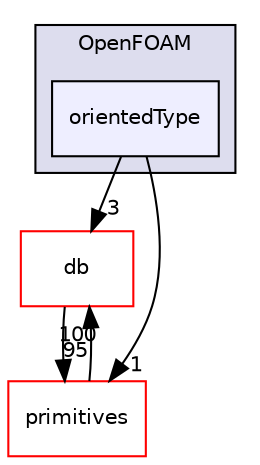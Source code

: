 digraph "src/OpenFOAM/orientedType" {
  bgcolor=transparent;
  compound=true
  node [ fontsize="10", fontname="Helvetica"];
  edge [ labelfontsize="10", labelfontname="Helvetica"];
  subgraph clusterdir_c5473ff19b20e6ec4dfe5c310b3778a8 {
    graph [ bgcolor="#ddddee", pencolor="black", label="OpenFOAM" fontname="Helvetica", fontsize="10", URL="dir_c5473ff19b20e6ec4dfe5c310b3778a8.html"]
  dir_4752927e977386a4f2541ecc801be037 [shape=box, label="orientedType", style="filled", fillcolor="#eeeeff", pencolor="black", URL="dir_4752927e977386a4f2541ecc801be037.html"];
  }
  dir_63c634f7a7cfd679ac26c67fb30fc32f [shape=box label="db" color="red" URL="dir_63c634f7a7cfd679ac26c67fb30fc32f.html"];
  dir_3e50f45338116b169052b428016851aa [shape=box label="primitives" color="red" URL="dir_3e50f45338116b169052b428016851aa.html"];
  dir_63c634f7a7cfd679ac26c67fb30fc32f->dir_3e50f45338116b169052b428016851aa [headlabel="95", labeldistance=1.5 headhref="dir_002218_002628.html"];
  dir_4752927e977386a4f2541ecc801be037->dir_63c634f7a7cfd679ac26c67fb30fc32f [headlabel="3", labeldistance=1.5 headhref="dir_002627_002218.html"];
  dir_4752927e977386a4f2541ecc801be037->dir_3e50f45338116b169052b428016851aa [headlabel="1", labeldistance=1.5 headhref="dir_002627_002628.html"];
  dir_3e50f45338116b169052b428016851aa->dir_63c634f7a7cfd679ac26c67fb30fc32f [headlabel="100", labeldistance=1.5 headhref="dir_002628_002218.html"];
}
